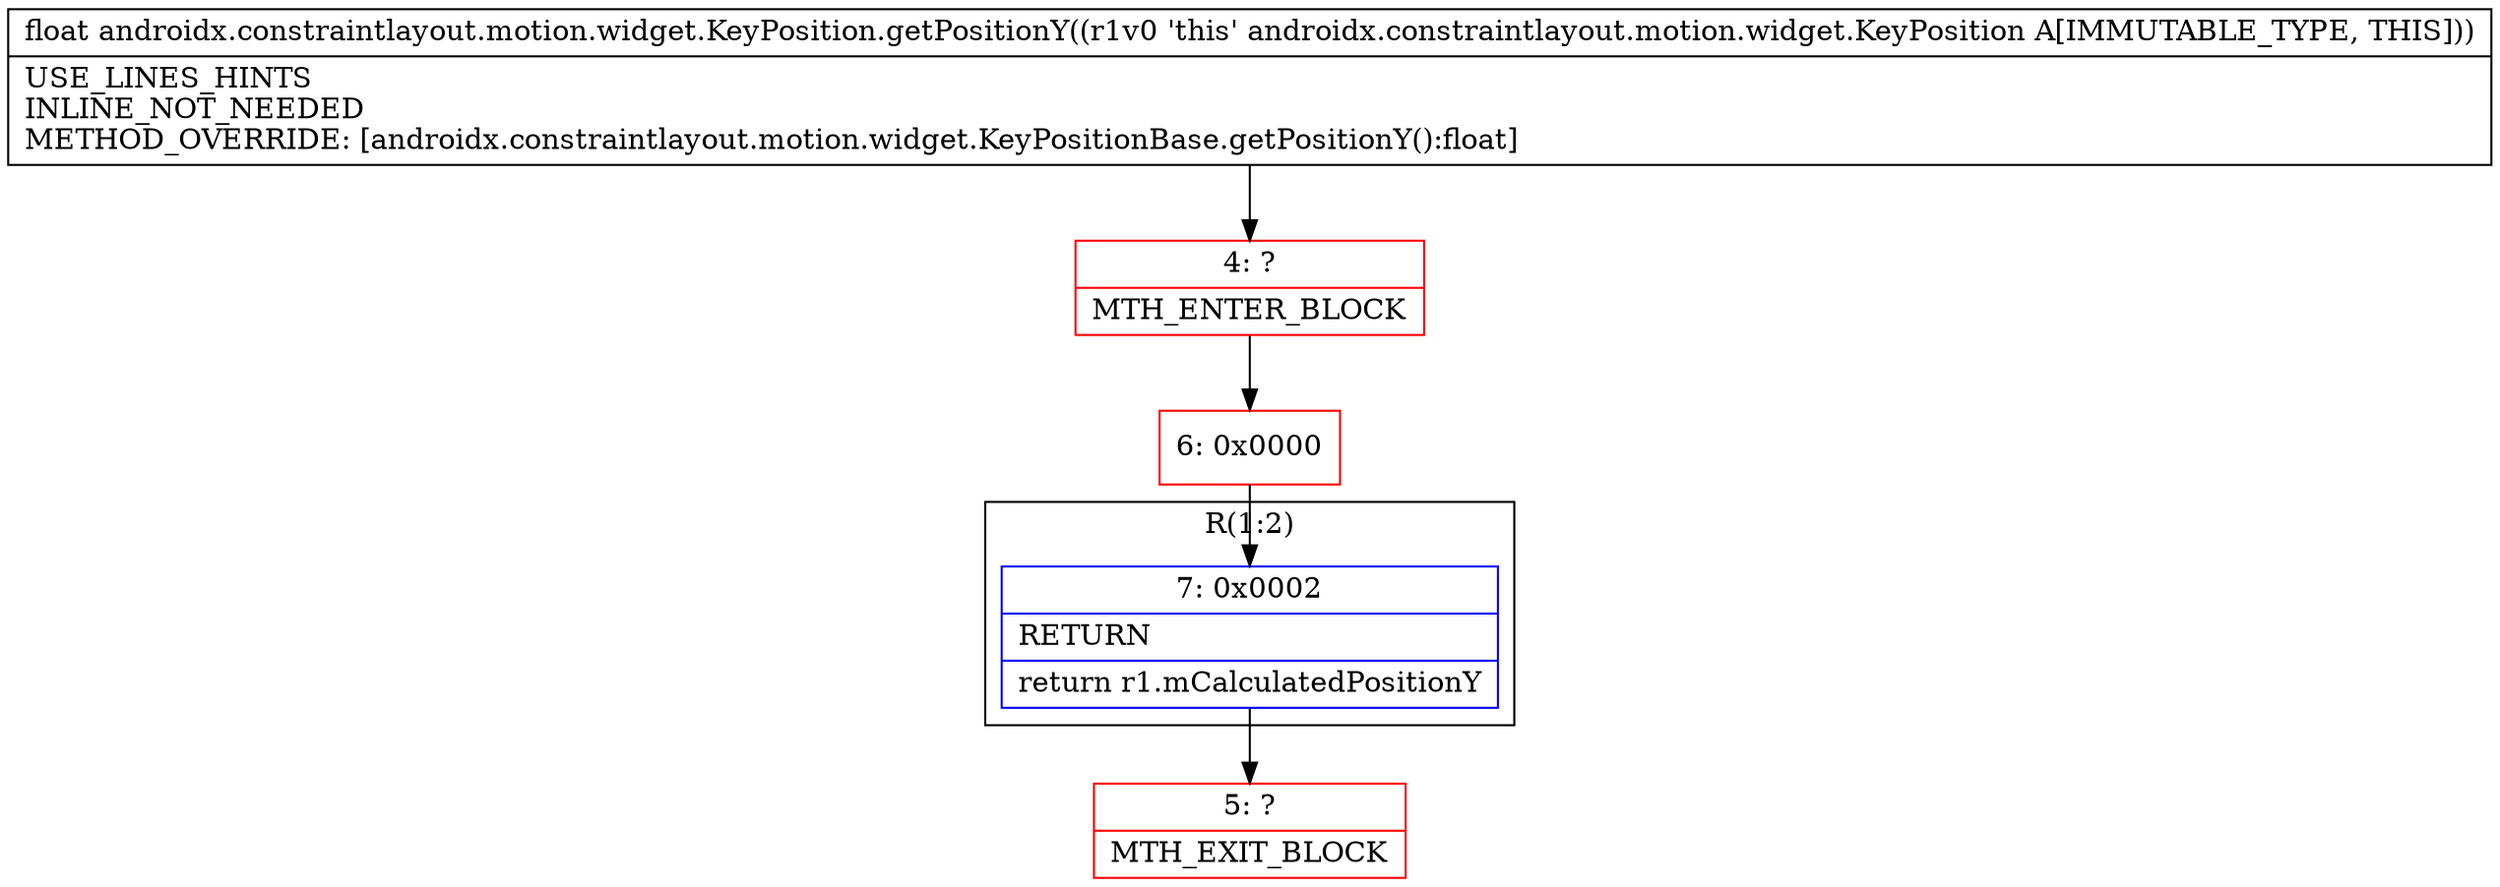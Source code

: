 digraph "CFG forandroidx.constraintlayout.motion.widget.KeyPosition.getPositionY()F" {
subgraph cluster_Region_2120908449 {
label = "R(1:2)";
node [shape=record,color=blue];
Node_7 [shape=record,label="{7\:\ 0x0002|RETURN\l|return r1.mCalculatedPositionY\l}"];
}
Node_4 [shape=record,color=red,label="{4\:\ ?|MTH_ENTER_BLOCK\l}"];
Node_6 [shape=record,color=red,label="{6\:\ 0x0000}"];
Node_5 [shape=record,color=red,label="{5\:\ ?|MTH_EXIT_BLOCK\l}"];
MethodNode[shape=record,label="{float androidx.constraintlayout.motion.widget.KeyPosition.getPositionY((r1v0 'this' androidx.constraintlayout.motion.widget.KeyPosition A[IMMUTABLE_TYPE, THIS]))  | USE_LINES_HINTS\lINLINE_NOT_NEEDED\lMETHOD_OVERRIDE: [androidx.constraintlayout.motion.widget.KeyPositionBase.getPositionY():float]\l}"];
MethodNode -> Node_4;Node_7 -> Node_5;
Node_4 -> Node_6;
Node_6 -> Node_7;
}

